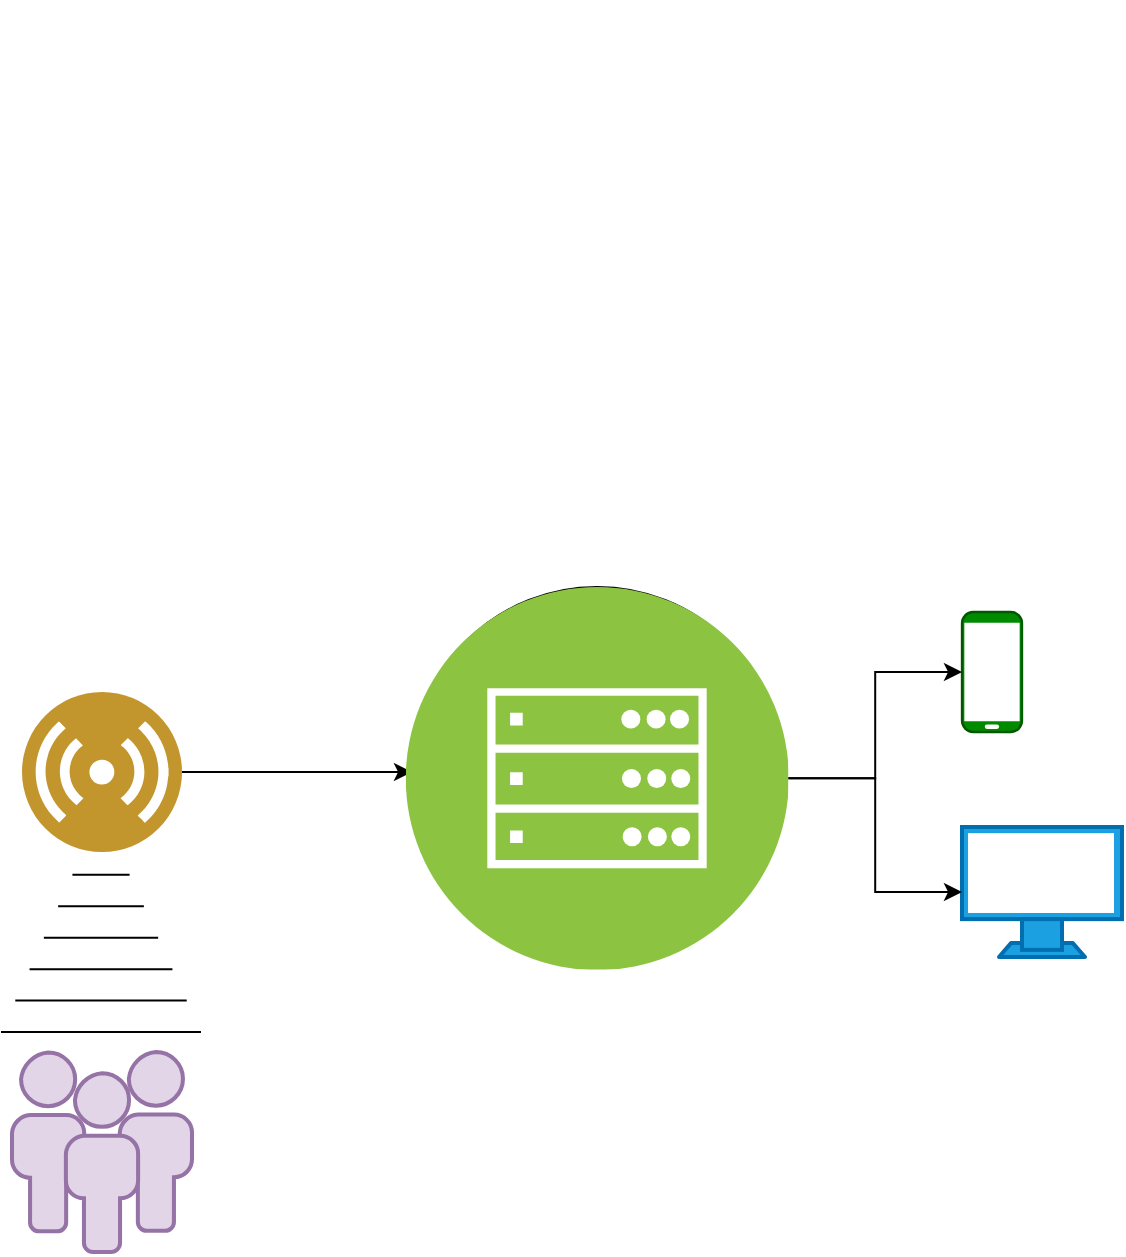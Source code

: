 <mxfile version="23.1.5" type="github">
  <diagram name="Sida-1" id="w6RZrU1ZV-0dpOdVAXzY">
    <mxGraphModel dx="993" dy="568" grid="1" gridSize="10" guides="1" tooltips="1" connect="1" arrows="1" fold="1" page="1" pageScale="1" pageWidth="827" pageHeight="1169" math="0" shadow="0">
      <root>
        <mxCell id="0" />
        <mxCell id="1" parent="0" />
        <mxCell id="D9962-5oOaSnkQb-ab28-2" value="" style="shape=mxgraph.arrows2.wedgeArrowDashed2;html=1;bendable=0;startWidth=50;stepSize=15;rounded=0;" edge="1" parent="1">
          <mxGeometry width="100" height="100" relative="1" as="geometry">
            <mxPoint x="154.5" y="720" as="sourcePoint" />
            <mxPoint x="154.5" y="610" as="targetPoint" />
          </mxGeometry>
        </mxCell>
        <mxCell id="D9962-5oOaSnkQb-ab28-40" value="" style="sketch=0;pointerEvents=1;shadow=0;dashed=0;html=1;aspect=fixed;labelPosition=center;verticalLabelPosition=bottom;verticalAlign=top;align=center;outlineConnect=0;shape=mxgraph.vvd.wi_fi;rotation=-135;strokeColor=none;" vertex="1" parent="1">
          <mxGeometry x="338.11" y="217.5" width="65" height="65" as="geometry" />
        </mxCell>
        <mxCell id="D9962-5oOaSnkQb-ab28-46" value="" style="edgeStyle=orthogonalEdgeStyle;rounded=0;orthogonalLoop=1;jettySize=auto;html=1;" edge="1" parent="1" source="D9962-5oOaSnkQb-ab28-41" target="D9962-5oOaSnkQb-ab28-45">
          <mxGeometry relative="1" as="geometry" />
        </mxCell>
        <mxCell id="D9962-5oOaSnkQb-ab28-41" value="" style="image;aspect=fixed;perimeter=ellipsePerimeter;html=1;align=center;shadow=0;dashed=0;fontColor=#4277BB;labelBackgroundColor=default;fontSize=12;spacingTop=3;image=img/lib/ibm/users/sensor.svg;" vertex="1" parent="1">
          <mxGeometry x="115" y="550" width="80" height="80" as="geometry" />
        </mxCell>
        <mxCell id="D9962-5oOaSnkQb-ab28-42" value="" style="verticalAlign=top;verticalLabelPosition=bottom;labelPosition=center;align=center;html=1;outlineConnect=0;gradientDirection=north;strokeWidth=2;shape=mxgraph.networks.users;fillColor=#e1d5e7;strokeColor=#9673a6;" vertex="1" parent="1">
          <mxGeometry x="110" y="730" width="90" height="100" as="geometry" />
        </mxCell>
        <mxCell id="D9962-5oOaSnkQb-ab28-45" value="" style="ellipse;whiteSpace=wrap;html=1;verticalAlign=top;fontColor=#4277BB;labelBackgroundColor=default;shadow=0;dashed=0;spacingTop=3;" vertex="1" parent="1">
          <mxGeometry x="310" y="497.5" width="185" height="185" as="geometry" />
        </mxCell>
        <mxCell id="D9962-5oOaSnkQb-ab28-49" value="" style="verticalAlign=top;verticalLabelPosition=bottom;labelPosition=center;align=center;html=1;outlineConnect=0;fillColor=#008a00;strokeColor=#005700;gradientDirection=north;strokeWidth=2;shape=mxgraph.networks.mobile;fontColor=#ffffff;" vertex="1" parent="1">
          <mxGeometry x="585" y="510" width="30" height="60" as="geometry" />
        </mxCell>
        <mxCell id="D9962-5oOaSnkQb-ab28-50" value="" style="verticalAlign=top;verticalLabelPosition=bottom;labelPosition=center;align=center;html=1;outlineConnect=0;fillColor=#1ba1e2;strokeColor=#006EAF;gradientDirection=north;strokeWidth=2;shape=mxgraph.networks.monitor;fontColor=#ffffff;" vertex="1" parent="1">
          <mxGeometry x="585" y="617.5" width="80" height="65" as="geometry" />
        </mxCell>
        <mxCell id="D9962-5oOaSnkQb-ab28-59" value="" style="edgeStyle=orthogonalEdgeStyle;rounded=0;orthogonalLoop=1;jettySize=auto;html=1;" edge="1" parent="1" source="D9962-5oOaSnkQb-ab28-56" target="D9962-5oOaSnkQb-ab28-50">
          <mxGeometry relative="1" as="geometry" />
        </mxCell>
        <mxCell id="D9962-5oOaSnkQb-ab28-60" value="" style="edgeStyle=orthogonalEdgeStyle;rounded=0;orthogonalLoop=1;jettySize=auto;html=1;" edge="1" parent="1" source="D9962-5oOaSnkQb-ab28-56" target="D9962-5oOaSnkQb-ab28-49">
          <mxGeometry relative="1" as="geometry" />
        </mxCell>
        <mxCell id="D9962-5oOaSnkQb-ab28-56" value="" style="image;aspect=fixed;perimeter=ellipsePerimeter;html=1;align=center;shadow=0;dashed=0;fontColor=#4277BB;labelBackgroundColor=default;fontSize=12;spacingTop=3;image=img/lib/ibm/infrastructure/mobile_backend.svg;" vertex="1" parent="1">
          <mxGeometry x="306.88" y="497.5" width="191.25" height="191.25" as="geometry" />
        </mxCell>
      </root>
    </mxGraphModel>
  </diagram>
</mxfile>
